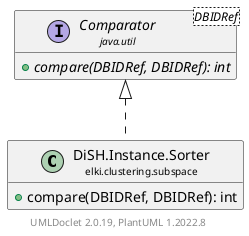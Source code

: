 @startuml
    remove .*\.(Instance|Par|Parameterizer|Factory)$
    set namespaceSeparator none
    hide empty fields
    hide empty methods

    class "<size:14>DiSH.Instance.Sorter\n<size:10>elki.clustering.subspace" as elki.clustering.subspace.DiSH.Instance.Sorter [[DiSH.Instance.Sorter.html]] {
        +compare(DBIDRef, DBIDRef): int
    }

    interface "<size:14>Comparator\n<size:10>java.util" as java.util.Comparator<DBIDRef> {
        {abstract} +compare(DBIDRef, DBIDRef): int
    }
    class "<size:14>DiSH.Instance\n<size:10>elki.clustering.subspace" as elki.clustering.subspace.DiSH.Instance [[DiSH.Instance.html]]

    java.util.Comparator <|.. elki.clustering.subspace.DiSH.Instance.Sorter
    elki.clustering.subspace.DiSH.Instance +-- elki.clustering.subspace.DiSH.Instance.Sorter

    center footer UMLDoclet 2.0.19, PlantUML 1.2022.8
@enduml
